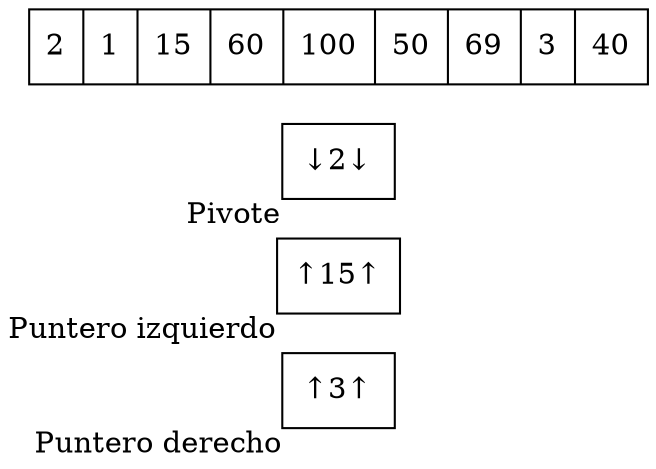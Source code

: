 digraph G{ node [shape = record ];
 rankdir=LR;puntDer[label="↑3↑" xlabel="Puntero derecho" pos = "12,0!"]
puntIzq[label="↑15↑" xlabel="Puntero izquierdo" pos = "8,0!"]
pivote[label="↓2↓" xlabel ="Pivote" pos = "10,2!"]
X[label="{ 2|1|15|60|100|50|69|3|40}" pos = "10,1!" ]}
